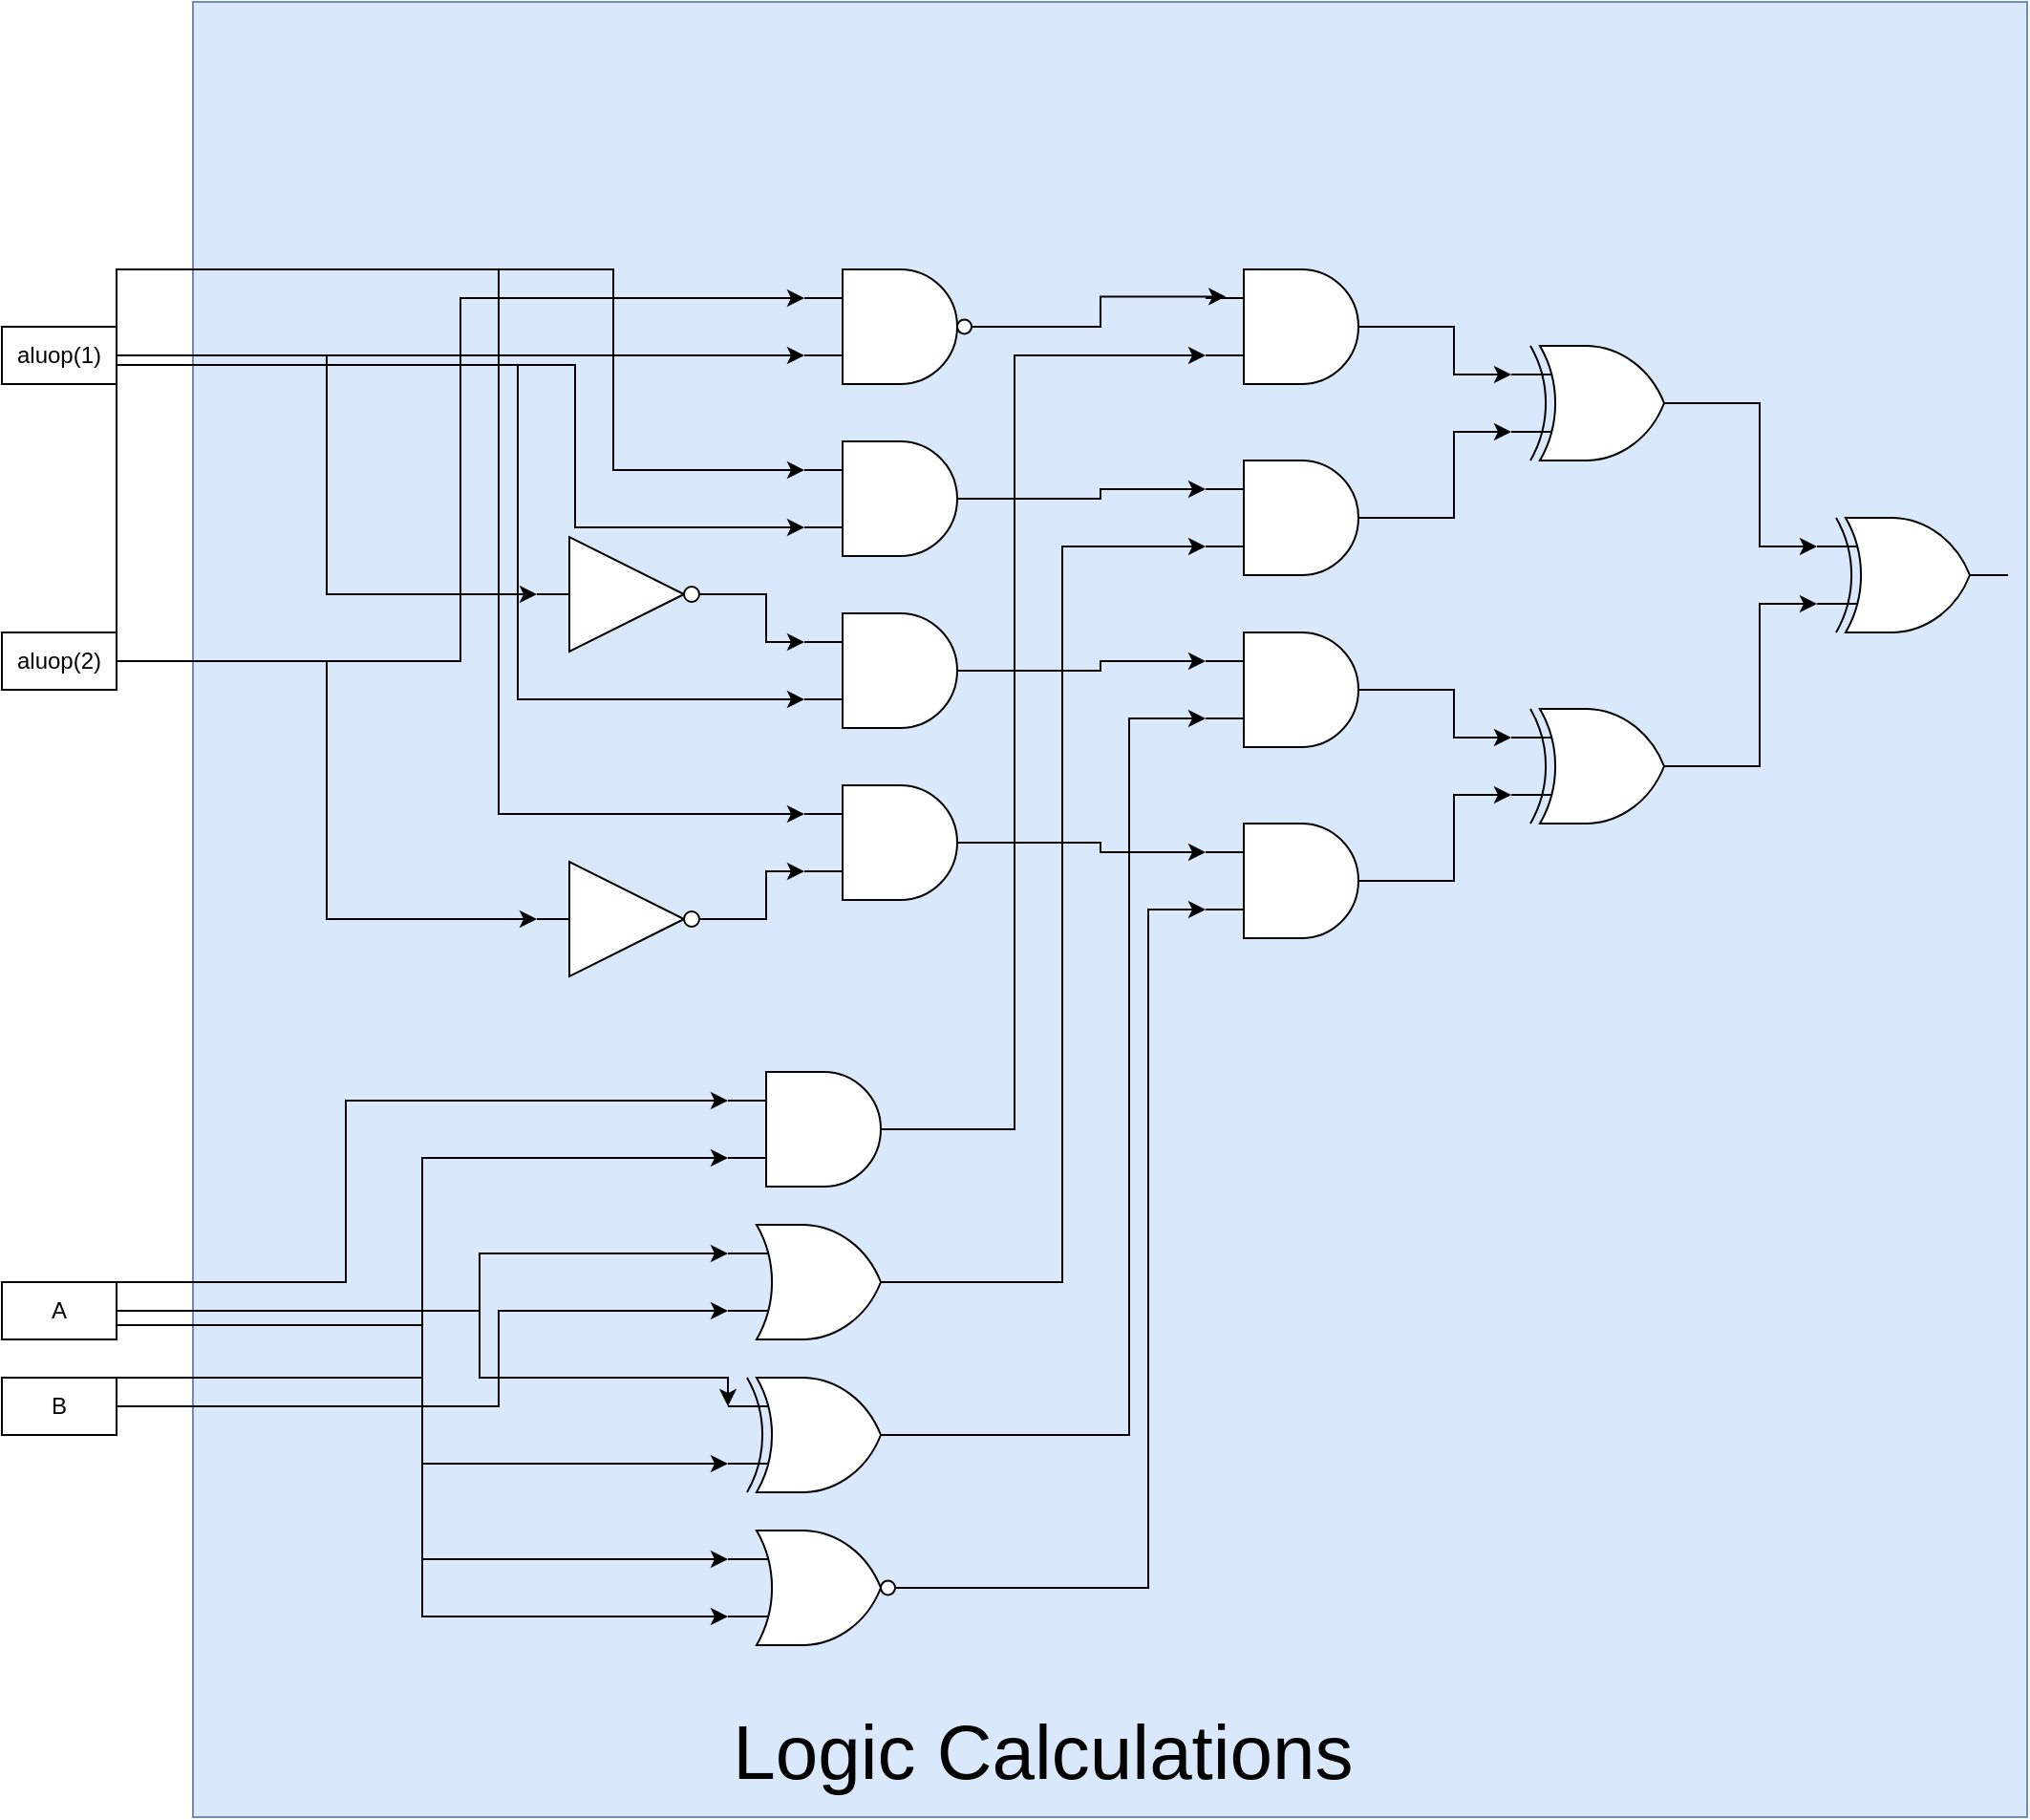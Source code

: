 <mxfile version="24.0.7" type="github">
  <diagram name="Page-1" id="0dgwUo-tSJjgy4s31wGA">
    <mxGraphModel dx="2715" dy="1404" grid="1" gridSize="10" guides="1" tooltips="1" connect="1" arrows="1" fold="1" page="1" pageScale="1" pageWidth="850" pageHeight="1100" math="0" shadow="0">
      <root>
        <mxCell id="0" />
        <mxCell id="1" parent="0" />
        <mxCell id="i6siqstiRKPXGyHys1UC-72" value="" style="rounded=0;whiteSpace=wrap;html=1;fillColor=#dae8fc;strokeColor=#6c8ebf;" vertex="1" parent="1">
          <mxGeometry x="-60" y="170" width="960" height="950" as="geometry" />
        </mxCell>
        <mxCell id="i6siqstiRKPXGyHys1UC-1" value="" style="verticalLabelPosition=bottom;shadow=0;dashed=0;align=center;html=1;verticalAlign=top;shape=mxgraph.electrical.logic_gates.logic_gate;operation=xor;" vertex="1" parent="1">
          <mxGeometry x="630" y="350" width="100" height="60" as="geometry" />
        </mxCell>
        <mxCell id="i6siqstiRKPXGyHys1UC-2" value="" style="verticalLabelPosition=bottom;shadow=0;dashed=0;align=center;html=1;verticalAlign=top;shape=mxgraph.electrical.logic_gates.logic_gate;operation=xor;" vertex="1" parent="1">
          <mxGeometry x="630" y="540" width="100" height="60" as="geometry" />
        </mxCell>
        <mxCell id="i6siqstiRKPXGyHys1UC-3" value="" style="verticalLabelPosition=bottom;shadow=0;dashed=0;align=center;html=1;verticalAlign=top;shape=mxgraph.electrical.logic_gates.logic_gate;operation=xor;" vertex="1" parent="1">
          <mxGeometry x="790" y="440" width="100" height="60" as="geometry" />
        </mxCell>
        <mxCell id="i6siqstiRKPXGyHys1UC-4" style="edgeStyle=orthogonalEdgeStyle;rounded=0;orthogonalLoop=1;jettySize=auto;html=1;exitX=1;exitY=0.5;exitDx=0;exitDy=0;exitPerimeter=0;entryX=0;entryY=0.75;entryDx=0;entryDy=0;entryPerimeter=0;" edge="1" parent="1" source="i6siqstiRKPXGyHys1UC-2" target="i6siqstiRKPXGyHys1UC-3">
          <mxGeometry relative="1" as="geometry" />
        </mxCell>
        <mxCell id="i6siqstiRKPXGyHys1UC-5" style="edgeStyle=orthogonalEdgeStyle;rounded=0;orthogonalLoop=1;jettySize=auto;html=1;exitX=1;exitY=0.5;exitDx=0;exitDy=0;exitPerimeter=0;entryX=0;entryY=0.25;entryDx=0;entryDy=0;entryPerimeter=0;" edge="1" parent="1" source="i6siqstiRKPXGyHys1UC-1" target="i6siqstiRKPXGyHys1UC-3">
          <mxGeometry relative="1" as="geometry" />
        </mxCell>
        <mxCell id="i6siqstiRKPXGyHys1UC-6" value="" style="verticalLabelPosition=bottom;shadow=0;dashed=0;align=center;html=1;verticalAlign=top;shape=mxgraph.electrical.logic_gates.logic_gate;operation=and;" vertex="1" parent="1">
          <mxGeometry x="470" y="310" width="100" height="60" as="geometry" />
        </mxCell>
        <mxCell id="i6siqstiRKPXGyHys1UC-7" value="" style="verticalLabelPosition=bottom;shadow=0;dashed=0;align=center;html=1;verticalAlign=top;shape=mxgraph.electrical.logic_gates.logic_gate;operation=and;" vertex="1" parent="1">
          <mxGeometry x="470" y="410" width="100" height="60" as="geometry" />
        </mxCell>
        <mxCell id="i6siqstiRKPXGyHys1UC-8" value="" style="verticalLabelPosition=bottom;shadow=0;dashed=0;align=center;html=1;verticalAlign=top;shape=mxgraph.electrical.logic_gates.logic_gate;operation=and;" vertex="1" parent="1">
          <mxGeometry x="470" y="500" width="100" height="60" as="geometry" />
        </mxCell>
        <mxCell id="i6siqstiRKPXGyHys1UC-9" value="" style="verticalLabelPosition=bottom;shadow=0;dashed=0;align=center;html=1;verticalAlign=top;shape=mxgraph.electrical.logic_gates.logic_gate;operation=and;" vertex="1" parent="1">
          <mxGeometry x="470" y="600" width="100" height="60" as="geometry" />
        </mxCell>
        <mxCell id="i6siqstiRKPXGyHys1UC-10" style="edgeStyle=orthogonalEdgeStyle;rounded=0;orthogonalLoop=1;jettySize=auto;html=1;exitX=1;exitY=0.5;exitDx=0;exitDy=0;exitPerimeter=0;entryX=0;entryY=0.25;entryDx=0;entryDy=0;entryPerimeter=0;" edge="1" parent="1" source="i6siqstiRKPXGyHys1UC-6" target="i6siqstiRKPXGyHys1UC-1">
          <mxGeometry relative="1" as="geometry" />
        </mxCell>
        <mxCell id="i6siqstiRKPXGyHys1UC-11" style="edgeStyle=orthogonalEdgeStyle;rounded=0;orthogonalLoop=1;jettySize=auto;html=1;exitX=1;exitY=0.5;exitDx=0;exitDy=0;exitPerimeter=0;entryX=0;entryY=0.75;entryDx=0;entryDy=0;entryPerimeter=0;" edge="1" parent="1" source="i6siqstiRKPXGyHys1UC-7" target="i6siqstiRKPXGyHys1UC-1">
          <mxGeometry relative="1" as="geometry" />
        </mxCell>
        <mxCell id="i6siqstiRKPXGyHys1UC-12" style="edgeStyle=orthogonalEdgeStyle;rounded=0;orthogonalLoop=1;jettySize=auto;html=1;exitX=1;exitY=0.5;exitDx=0;exitDy=0;exitPerimeter=0;entryX=0;entryY=0.25;entryDx=0;entryDy=0;entryPerimeter=0;" edge="1" parent="1" source="i6siqstiRKPXGyHys1UC-8" target="i6siqstiRKPXGyHys1UC-2">
          <mxGeometry relative="1" as="geometry" />
        </mxCell>
        <mxCell id="i6siqstiRKPXGyHys1UC-13" style="edgeStyle=orthogonalEdgeStyle;rounded=0;orthogonalLoop=1;jettySize=auto;html=1;exitX=1;exitY=0.5;exitDx=0;exitDy=0;exitPerimeter=0;entryX=0;entryY=0.75;entryDx=0;entryDy=0;entryPerimeter=0;" edge="1" parent="1" source="i6siqstiRKPXGyHys1UC-9" target="i6siqstiRKPXGyHys1UC-2">
          <mxGeometry relative="1" as="geometry" />
        </mxCell>
        <mxCell id="i6siqstiRKPXGyHys1UC-14" value="" style="verticalLabelPosition=bottom;shadow=0;dashed=0;align=center;html=1;verticalAlign=top;shape=mxgraph.electrical.logic_gates.logic_gate;operation=and;negating=1;negSize=0.15;" vertex="1" parent="1">
          <mxGeometry x="260" y="310" width="100" height="60" as="geometry" />
        </mxCell>
        <mxCell id="i6siqstiRKPXGyHys1UC-15" value="aluop(1)" style="whiteSpace=wrap;html=1;" vertex="1" parent="1">
          <mxGeometry x="-160" y="340" width="60" height="30" as="geometry" />
        </mxCell>
        <mxCell id="i6siqstiRKPXGyHys1UC-17" value="aluop(2)" style="whiteSpace=wrap;html=1;" vertex="1" parent="1">
          <mxGeometry x="-160" y="500" width="60" height="30" as="geometry" />
        </mxCell>
        <mxCell id="i6siqstiRKPXGyHys1UC-18" value="A" style="whiteSpace=wrap;html=1;" vertex="1" parent="1">
          <mxGeometry x="-160" y="840" width="60" height="30" as="geometry" />
        </mxCell>
        <mxCell id="i6siqstiRKPXGyHys1UC-19" value="B" style="whiteSpace=wrap;html=1;" vertex="1" parent="1">
          <mxGeometry x="-160" y="890" width="60" height="30" as="geometry" />
        </mxCell>
        <mxCell id="i6siqstiRKPXGyHys1UC-20" style="edgeStyle=orthogonalEdgeStyle;rounded=0;orthogonalLoop=1;jettySize=auto;html=1;exitX=1;exitY=0.5;exitDx=0;exitDy=0;entryX=0;entryY=0.25;entryDx=0;entryDy=0;entryPerimeter=0;" edge="1" parent="1" source="i6siqstiRKPXGyHys1UC-15" target="i6siqstiRKPXGyHys1UC-14">
          <mxGeometry relative="1" as="geometry">
            <mxPoint x="240" y="320" as="targetPoint" />
          </mxGeometry>
        </mxCell>
        <mxCell id="i6siqstiRKPXGyHys1UC-21" style="edgeStyle=orthogonalEdgeStyle;rounded=0;orthogonalLoop=1;jettySize=auto;html=1;exitX=1;exitY=0.5;exitDx=0;exitDy=0;entryX=0;entryY=0.75;entryDx=0;entryDy=0;entryPerimeter=0;" edge="1" parent="1" source="i6siqstiRKPXGyHys1UC-17" target="i6siqstiRKPXGyHys1UC-14">
          <mxGeometry relative="1" as="geometry">
            <mxPoint x="240" y="350" as="targetPoint" />
          </mxGeometry>
        </mxCell>
        <mxCell id="i6siqstiRKPXGyHys1UC-28" value="" style="verticalLabelPosition=bottom;shadow=0;dashed=0;align=center;html=1;verticalAlign=top;shape=mxgraph.electrical.logic_gates.logic_gate;operation=and;" vertex="1" parent="1">
          <mxGeometry x="260" y="490" width="100" height="60" as="geometry" />
        </mxCell>
        <mxCell id="i6siqstiRKPXGyHys1UC-29" value="" style="verticalLabelPosition=bottom;shadow=0;dashed=0;align=center;html=1;verticalAlign=top;shape=mxgraph.electrical.logic_gates.inverter_2" vertex="1" parent="1">
          <mxGeometry x="120" y="450" width="100" height="60" as="geometry" />
        </mxCell>
        <mxCell id="i6siqstiRKPXGyHys1UC-31" style="edgeStyle=orthogonalEdgeStyle;rounded=0;orthogonalLoop=1;jettySize=auto;html=1;exitX=1;exitY=0.5;exitDx=0;exitDy=0;entryX=0;entryY=0.5;entryDx=0;entryDy=0;entryPerimeter=0;" edge="1" parent="1" source="i6siqstiRKPXGyHys1UC-15" target="i6siqstiRKPXGyHys1UC-29">
          <mxGeometry relative="1" as="geometry" />
        </mxCell>
        <mxCell id="i6siqstiRKPXGyHys1UC-33" style="edgeStyle=orthogonalEdgeStyle;rounded=0;orthogonalLoop=1;jettySize=auto;html=1;exitX=1;exitY=0.5;exitDx=0;exitDy=0;exitPerimeter=0;entryX=0;entryY=0.25;entryDx=0;entryDy=0;entryPerimeter=0;" edge="1" parent="1" source="i6siqstiRKPXGyHys1UC-29" target="i6siqstiRKPXGyHys1UC-28">
          <mxGeometry relative="1" as="geometry" />
        </mxCell>
        <mxCell id="i6siqstiRKPXGyHys1UC-34" style="edgeStyle=orthogonalEdgeStyle;rounded=0;orthogonalLoop=1;jettySize=auto;html=1;exitX=1;exitY=0.5;exitDx=0;exitDy=0;entryX=0;entryY=0.75;entryDx=0;entryDy=0;entryPerimeter=0;" edge="1" parent="1" source="i6siqstiRKPXGyHys1UC-17" target="i6siqstiRKPXGyHys1UC-28">
          <mxGeometry relative="1" as="geometry">
            <Array as="points">
              <mxPoint x="110" y="360" />
              <mxPoint x="110" y="535" />
            </Array>
          </mxGeometry>
        </mxCell>
        <mxCell id="i6siqstiRKPXGyHys1UC-38" value="" style="verticalLabelPosition=bottom;shadow=0;dashed=0;align=center;html=1;verticalAlign=top;shape=mxgraph.electrical.logic_gates.logic_gate;operation=and;" vertex="1" parent="1">
          <mxGeometry x="260" y="580" width="100" height="60" as="geometry" />
        </mxCell>
        <mxCell id="i6siqstiRKPXGyHys1UC-39" value="" style="verticalLabelPosition=bottom;shadow=0;dashed=0;align=center;html=1;verticalAlign=top;shape=mxgraph.electrical.logic_gates.inverter_2" vertex="1" parent="1">
          <mxGeometry x="120" y="620" width="100" height="60" as="geometry" />
        </mxCell>
        <mxCell id="i6siqstiRKPXGyHys1UC-41" style="edgeStyle=orthogonalEdgeStyle;rounded=0;orthogonalLoop=1;jettySize=auto;html=1;exitX=1;exitY=0.5;exitDx=0;exitDy=0;exitPerimeter=0;entryX=0;entryY=0.75;entryDx=0;entryDy=0;entryPerimeter=0;" edge="1" parent="1" source="i6siqstiRKPXGyHys1UC-39" target="i6siqstiRKPXGyHys1UC-38">
          <mxGeometry relative="1" as="geometry" />
        </mxCell>
        <mxCell id="i6siqstiRKPXGyHys1UC-43" style="edgeStyle=orthogonalEdgeStyle;rounded=0;orthogonalLoop=1;jettySize=auto;html=1;exitX=1;exitY=0.5;exitDx=0;exitDy=0;entryX=0;entryY=0.5;entryDx=0;entryDy=0;entryPerimeter=0;" edge="1" parent="1" source="i6siqstiRKPXGyHys1UC-17" target="i6siqstiRKPXGyHys1UC-39">
          <mxGeometry relative="1" as="geometry" />
        </mxCell>
        <mxCell id="i6siqstiRKPXGyHys1UC-44" style="edgeStyle=orthogonalEdgeStyle;rounded=0;orthogonalLoop=1;jettySize=auto;html=1;exitX=1;exitY=0.5;exitDx=0;exitDy=0;entryX=0;entryY=0.25;entryDx=0;entryDy=0;entryPerimeter=0;" edge="1" parent="1" source="i6siqstiRKPXGyHys1UC-15" target="i6siqstiRKPXGyHys1UC-38">
          <mxGeometry relative="1" as="geometry">
            <Array as="points">
              <mxPoint x="100" y="310" />
              <mxPoint x="100" y="595" />
            </Array>
          </mxGeometry>
        </mxCell>
        <mxCell id="i6siqstiRKPXGyHys1UC-45" value="" style="verticalLabelPosition=bottom;shadow=0;dashed=0;align=center;html=1;verticalAlign=top;shape=mxgraph.electrical.logic_gates.logic_gate;operation=and;" vertex="1" parent="1">
          <mxGeometry x="260" y="400" width="100" height="60" as="geometry" />
        </mxCell>
        <mxCell id="i6siqstiRKPXGyHys1UC-46" style="edgeStyle=orthogonalEdgeStyle;rounded=0;orthogonalLoop=1;jettySize=auto;html=1;exitX=1;exitY=0.5;exitDx=0;exitDy=0;entryX=0;entryY=0.25;entryDx=0;entryDy=0;entryPerimeter=0;" edge="1" parent="1" source="i6siqstiRKPXGyHys1UC-15" target="i6siqstiRKPXGyHys1UC-45">
          <mxGeometry relative="1" as="geometry">
            <Array as="points">
              <mxPoint x="160" y="310" />
              <mxPoint x="160" y="415" />
            </Array>
          </mxGeometry>
        </mxCell>
        <mxCell id="i6siqstiRKPXGyHys1UC-47" style="edgeStyle=orthogonalEdgeStyle;rounded=0;orthogonalLoop=1;jettySize=auto;html=1;exitX=1;exitY=0.5;exitDx=0;exitDy=0;entryX=0;entryY=0.75;entryDx=0;entryDy=0;entryPerimeter=0;" edge="1" parent="1" source="i6siqstiRKPXGyHys1UC-17" target="i6siqstiRKPXGyHys1UC-45">
          <mxGeometry relative="1" as="geometry">
            <Array as="points">
              <mxPoint x="140" y="360" />
              <mxPoint x="140" y="445" />
            </Array>
          </mxGeometry>
        </mxCell>
        <mxCell id="i6siqstiRKPXGyHys1UC-48" style="edgeStyle=orthogonalEdgeStyle;rounded=0;orthogonalLoop=1;jettySize=auto;html=1;exitX=1;exitY=0.5;exitDx=0;exitDy=0;exitPerimeter=0;entryX=0;entryY=0.25;entryDx=0;entryDy=0;entryPerimeter=0;" edge="1" parent="1" source="i6siqstiRKPXGyHys1UC-38" target="i6siqstiRKPXGyHys1UC-9">
          <mxGeometry relative="1" as="geometry" />
        </mxCell>
        <mxCell id="i6siqstiRKPXGyHys1UC-50" style="edgeStyle=orthogonalEdgeStyle;rounded=0;orthogonalLoop=1;jettySize=auto;html=1;exitX=1;exitY=0.5;exitDx=0;exitDy=0;exitPerimeter=0;entryX=0;entryY=0.25;entryDx=0;entryDy=0;entryPerimeter=0;" edge="1" parent="1" source="i6siqstiRKPXGyHys1UC-28" target="i6siqstiRKPXGyHys1UC-8">
          <mxGeometry relative="1" as="geometry" />
        </mxCell>
        <mxCell id="i6siqstiRKPXGyHys1UC-51" style="edgeStyle=orthogonalEdgeStyle;rounded=0;orthogonalLoop=1;jettySize=auto;html=1;exitX=1;exitY=0.5;exitDx=0;exitDy=0;exitPerimeter=0;entryX=0;entryY=0.25;entryDx=0;entryDy=0;entryPerimeter=0;" edge="1" parent="1" source="i6siqstiRKPXGyHys1UC-45" target="i6siqstiRKPXGyHys1UC-7">
          <mxGeometry relative="1" as="geometry" />
        </mxCell>
        <mxCell id="i6siqstiRKPXGyHys1UC-52" style="edgeStyle=orthogonalEdgeStyle;rounded=0;orthogonalLoop=1;jettySize=auto;html=1;exitX=1;exitY=0.5;exitDx=0;exitDy=0;exitPerimeter=0;entryX=0.106;entryY=0.237;entryDx=0;entryDy=0;entryPerimeter=0;" edge="1" parent="1" source="i6siqstiRKPXGyHys1UC-14" target="i6siqstiRKPXGyHys1UC-6">
          <mxGeometry relative="1" as="geometry" />
        </mxCell>
        <mxCell id="i6siqstiRKPXGyHys1UC-53" value="" style="verticalLabelPosition=bottom;shadow=0;dashed=0;align=center;html=1;verticalAlign=top;shape=mxgraph.electrical.logic_gates.logic_gate;operation=and;" vertex="1" parent="1">
          <mxGeometry x="220" y="730" width="100" height="60" as="geometry" />
        </mxCell>
        <mxCell id="i6siqstiRKPXGyHys1UC-54" value="" style="verticalLabelPosition=bottom;shadow=0;dashed=0;align=center;html=1;verticalAlign=top;shape=mxgraph.electrical.logic_gates.logic_gate;operation=or;" vertex="1" parent="1">
          <mxGeometry x="220" y="810" width="100" height="60" as="geometry" />
        </mxCell>
        <mxCell id="i6siqstiRKPXGyHys1UC-55" value="" style="verticalLabelPosition=bottom;shadow=0;dashed=0;align=center;html=1;verticalAlign=top;shape=mxgraph.electrical.logic_gates.logic_gate;operation=xor;" vertex="1" parent="1">
          <mxGeometry x="220" y="890" width="100" height="60" as="geometry" />
        </mxCell>
        <mxCell id="i6siqstiRKPXGyHys1UC-56" value="" style="verticalLabelPosition=bottom;shadow=0;dashed=0;align=center;html=1;verticalAlign=top;shape=mxgraph.electrical.logic_gates.logic_gate;operation=or;negating=1;negSize=0.15;" vertex="1" parent="1">
          <mxGeometry x="220" y="970" width="100" height="60" as="geometry" />
        </mxCell>
        <mxCell id="i6siqstiRKPXGyHys1UC-57" style="edgeStyle=orthogonalEdgeStyle;rounded=0;orthogonalLoop=1;jettySize=auto;html=1;exitX=1;exitY=0.5;exitDx=0;exitDy=0;entryX=0;entryY=0.25;entryDx=0;entryDy=0;entryPerimeter=0;" edge="1" parent="1" source="i6siqstiRKPXGyHys1UC-18" target="i6siqstiRKPXGyHys1UC-53">
          <mxGeometry relative="1" as="geometry">
            <Array as="points">
              <mxPoint x="-100" y="840" />
              <mxPoint x="20" y="840" />
              <mxPoint x="20" y="745" />
            </Array>
          </mxGeometry>
        </mxCell>
        <mxCell id="i6siqstiRKPXGyHys1UC-60" style="edgeStyle=orthogonalEdgeStyle;rounded=0;orthogonalLoop=1;jettySize=auto;html=1;exitX=1;exitY=0.5;exitDx=0;exitDy=0;entryX=0;entryY=0.75;entryDx=0;entryDy=0;entryPerimeter=0;" edge="1" parent="1" source="i6siqstiRKPXGyHys1UC-19" target="i6siqstiRKPXGyHys1UC-53">
          <mxGeometry relative="1" as="geometry">
            <Array as="points">
              <mxPoint x="-100" y="890" />
              <mxPoint x="60" y="890" />
              <mxPoint x="60" y="775" />
            </Array>
          </mxGeometry>
        </mxCell>
        <mxCell id="i6siqstiRKPXGyHys1UC-62" style="edgeStyle=orthogonalEdgeStyle;rounded=0;orthogonalLoop=1;jettySize=auto;html=1;exitX=1;exitY=0.5;exitDx=0;exitDy=0;entryX=0;entryY=0.75;entryDx=0;entryDy=0;entryPerimeter=0;" edge="1" parent="1" source="i6siqstiRKPXGyHys1UC-19" target="i6siqstiRKPXGyHys1UC-54">
          <mxGeometry relative="1" as="geometry">
            <Array as="points">
              <mxPoint x="100" y="905" />
              <mxPoint x="100" y="855" />
            </Array>
          </mxGeometry>
        </mxCell>
        <mxCell id="i6siqstiRKPXGyHys1UC-63" style="edgeStyle=orthogonalEdgeStyle;rounded=0;orthogonalLoop=1;jettySize=auto;html=1;exitX=1;exitY=0.5;exitDx=0;exitDy=0;entryX=0;entryY=0.25;entryDx=0;entryDy=0;entryPerimeter=0;" edge="1" parent="1" source="i6siqstiRKPXGyHys1UC-18" target="i6siqstiRKPXGyHys1UC-54">
          <mxGeometry relative="1" as="geometry">
            <Array as="points">
              <mxPoint x="90" y="855" />
              <mxPoint x="90" y="825" />
            </Array>
          </mxGeometry>
        </mxCell>
        <mxCell id="i6siqstiRKPXGyHys1UC-64" style="edgeStyle=orthogonalEdgeStyle;rounded=0;orthogonalLoop=1;jettySize=auto;html=1;exitX=1;exitY=0.5;exitDx=0;exitDy=0;entryX=0;entryY=0.75;entryDx=0;entryDy=0;entryPerimeter=0;" edge="1" parent="1" source="i6siqstiRKPXGyHys1UC-19" target="i6siqstiRKPXGyHys1UC-55">
          <mxGeometry relative="1" as="geometry" />
        </mxCell>
        <mxCell id="i6siqstiRKPXGyHys1UC-65" style="edgeStyle=orthogonalEdgeStyle;rounded=0;orthogonalLoop=1;jettySize=auto;html=1;exitX=1;exitY=0.5;exitDx=0;exitDy=0;entryX=0;entryY=0.75;entryDx=0;entryDy=0;entryPerimeter=0;" edge="1" parent="1" source="i6siqstiRKPXGyHys1UC-19" target="i6siqstiRKPXGyHys1UC-56">
          <mxGeometry relative="1" as="geometry" />
        </mxCell>
        <mxCell id="i6siqstiRKPXGyHys1UC-66" style="edgeStyle=orthogonalEdgeStyle;rounded=0;orthogonalLoop=1;jettySize=auto;html=1;exitX=1;exitY=0.5;exitDx=0;exitDy=0;entryX=0;entryY=0.25;entryDx=0;entryDy=0;entryPerimeter=0;" edge="1" parent="1" source="i6siqstiRKPXGyHys1UC-18" target="i6siqstiRKPXGyHys1UC-55">
          <mxGeometry relative="1" as="geometry">
            <Array as="points">
              <mxPoint x="90" y="855" />
              <mxPoint x="90" y="890" />
              <mxPoint x="220" y="890" />
            </Array>
          </mxGeometry>
        </mxCell>
        <mxCell id="i6siqstiRKPXGyHys1UC-67" style="edgeStyle=orthogonalEdgeStyle;rounded=0;orthogonalLoop=1;jettySize=auto;html=1;exitX=1;exitY=0.75;exitDx=0;exitDy=0;entryX=0;entryY=0.25;entryDx=0;entryDy=0;entryPerimeter=0;" edge="1" parent="1" source="i6siqstiRKPXGyHys1UC-18" target="i6siqstiRKPXGyHys1UC-56">
          <mxGeometry relative="1" as="geometry" />
        </mxCell>
        <mxCell id="i6siqstiRKPXGyHys1UC-68" style="edgeStyle=orthogonalEdgeStyle;rounded=0;orthogonalLoop=1;jettySize=auto;html=1;exitX=1;exitY=0.5;exitDx=0;exitDy=0;exitPerimeter=0;entryX=0;entryY=0.75;entryDx=0;entryDy=0;entryPerimeter=0;" edge="1" parent="1" source="i6siqstiRKPXGyHys1UC-53" target="i6siqstiRKPXGyHys1UC-6">
          <mxGeometry relative="1" as="geometry">
            <Array as="points">
              <mxPoint x="370" y="760" />
              <mxPoint x="370" y="355" />
            </Array>
          </mxGeometry>
        </mxCell>
        <mxCell id="i6siqstiRKPXGyHys1UC-69" style="edgeStyle=orthogonalEdgeStyle;rounded=0;orthogonalLoop=1;jettySize=auto;html=1;exitX=1;exitY=0.5;exitDx=0;exitDy=0;exitPerimeter=0;entryX=0;entryY=0.75;entryDx=0;entryDy=0;entryPerimeter=0;" edge="1" parent="1" source="i6siqstiRKPXGyHys1UC-54" target="i6siqstiRKPXGyHys1UC-7">
          <mxGeometry relative="1" as="geometry" />
        </mxCell>
        <mxCell id="i6siqstiRKPXGyHys1UC-70" style="edgeStyle=orthogonalEdgeStyle;rounded=0;orthogonalLoop=1;jettySize=auto;html=1;exitX=1;exitY=0.5;exitDx=0;exitDy=0;exitPerimeter=0;entryX=0;entryY=0.75;entryDx=0;entryDy=0;entryPerimeter=0;" edge="1" parent="1" source="i6siqstiRKPXGyHys1UC-55" target="i6siqstiRKPXGyHys1UC-8">
          <mxGeometry relative="1" as="geometry">
            <Array as="points">
              <mxPoint x="430" y="920" />
              <mxPoint x="430" y="545" />
            </Array>
          </mxGeometry>
        </mxCell>
        <mxCell id="i6siqstiRKPXGyHys1UC-71" style="edgeStyle=orthogonalEdgeStyle;rounded=0;orthogonalLoop=1;jettySize=auto;html=1;exitX=1;exitY=0.5;exitDx=0;exitDy=0;exitPerimeter=0;entryX=0;entryY=0.75;entryDx=0;entryDy=0;entryPerimeter=0;" edge="1" parent="1" source="i6siqstiRKPXGyHys1UC-56" target="i6siqstiRKPXGyHys1UC-9">
          <mxGeometry relative="1" as="geometry">
            <Array as="points">
              <mxPoint x="440" y="1000" />
              <mxPoint x="440" y="645" />
            </Array>
          </mxGeometry>
        </mxCell>
        <mxCell id="i6siqstiRKPXGyHys1UC-73" value="&lt;font style=&quot;font-size: 40px;&quot;&gt;Logic Calculations&lt;/font&gt;" style="text;html=1;align=center;verticalAlign=middle;whiteSpace=wrap;rounded=0;" vertex="1" parent="1">
          <mxGeometry x="200" y="1050" width="370" height="70" as="geometry" />
        </mxCell>
      </root>
    </mxGraphModel>
  </diagram>
</mxfile>
